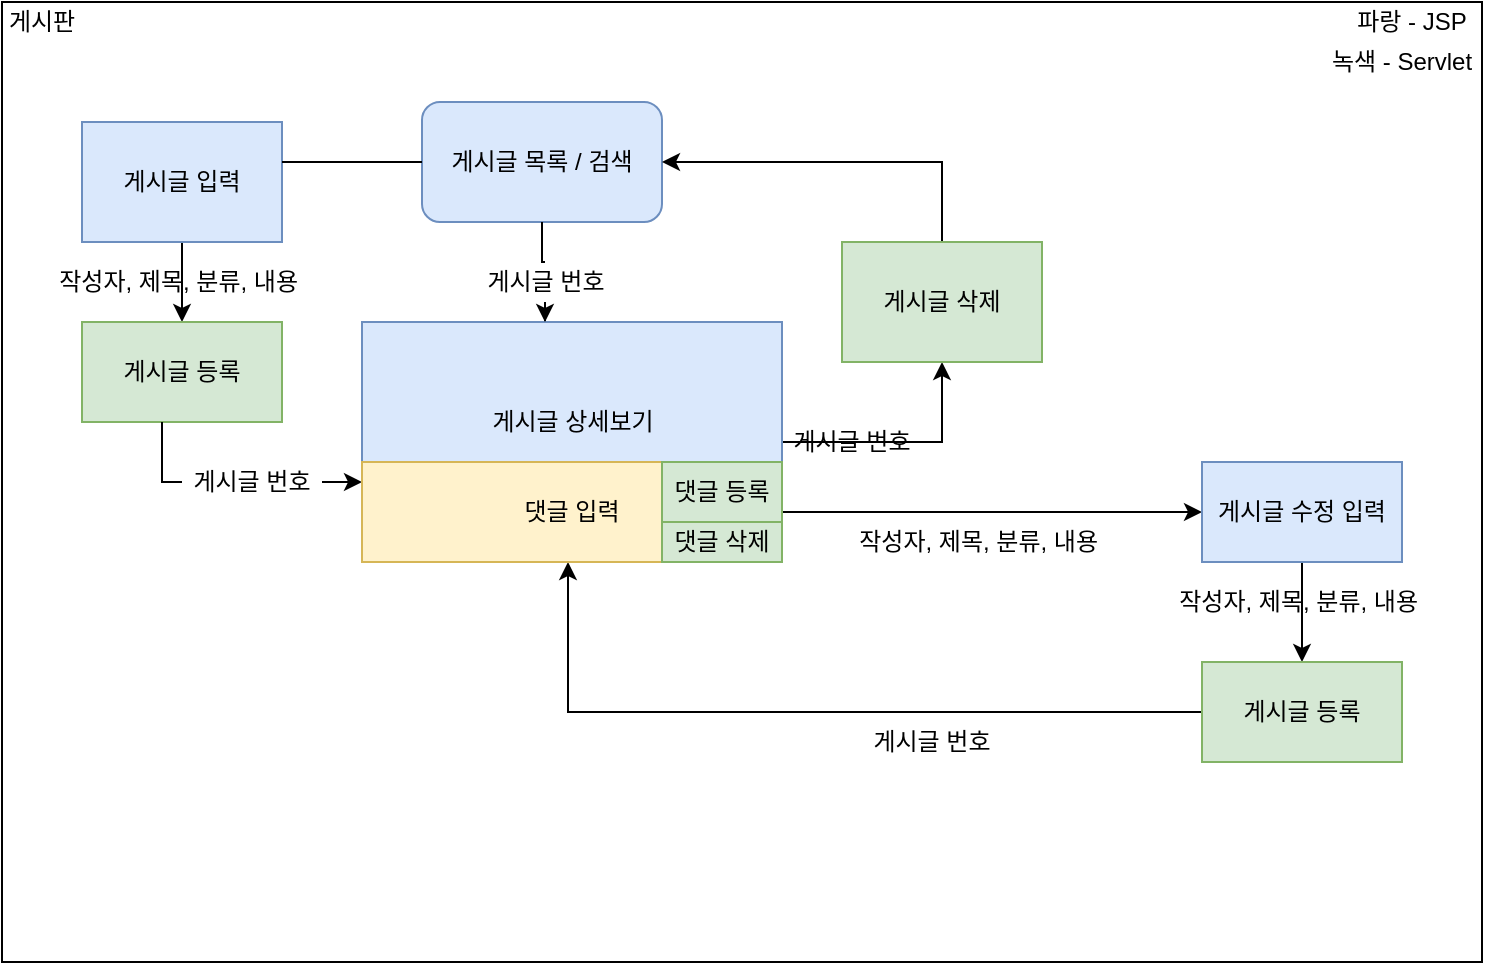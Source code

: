 <mxfile version="14.6.11" type="github">
  <diagram id="2ZToPDOAXy98IyoXF9QN" name="Page-1">
    <mxGraphModel dx="780" dy="1112" grid="1" gridSize="10" guides="1" tooltips="1" connect="1" arrows="1" fold="1" page="1" pageScale="1" pageWidth="827" pageHeight="1169" math="0" shadow="0">
      <root>
        <mxCell id="0" />
        <mxCell id="1" parent="0" />
        <mxCell id="UuxAt-tGR39Ti4SFn06c-1" value="Text" style="text;html=1;strokeColor=none;fillColor=none;align=center;verticalAlign=middle;whiteSpace=wrap;rounded=0;" vertex="1" parent="1">
          <mxGeometry x="80" y="415" width="40" height="20" as="geometry" />
        </mxCell>
        <mxCell id="UuxAt-tGR39Ti4SFn06c-2" value="" style="rounded=0;whiteSpace=wrap;html=1;" vertex="1" parent="1">
          <mxGeometry x="10" y="100" width="740" height="480" as="geometry" />
        </mxCell>
        <mxCell id="UuxAt-tGR39Ti4SFn06c-3" style="edgeStyle=orthogonalEdgeStyle;rounded=0;orthogonalLoop=1;jettySize=auto;html=1;startArrow=none;" edge="1" parent="1" source="UuxAt-tGR39Ti4SFn06c-36" target="UuxAt-tGR39Ti4SFn06c-11">
          <mxGeometry relative="1" as="geometry" />
        </mxCell>
        <mxCell id="UuxAt-tGR39Ti4SFn06c-4" value="게시글 목록 / 검색&lt;br&gt;" style="rounded=1;whiteSpace=wrap;html=1;fillColor=#dae8fc;strokeColor=#6c8ebf;" vertex="1" parent="1">
          <mxGeometry x="220" y="150" width="120" height="60" as="geometry" />
        </mxCell>
        <mxCell id="UuxAt-tGR39Ti4SFn06c-5" style="edgeStyle=orthogonalEdgeStyle;rounded=0;orthogonalLoop=1;jettySize=auto;html=1;exitX=0.5;exitY=1;exitDx=0;exitDy=0;" edge="1" parent="1" source="UuxAt-tGR39Ti4SFn06c-13" target="UuxAt-tGR39Ti4SFn06c-7">
          <mxGeometry relative="1" as="geometry" />
        </mxCell>
        <mxCell id="UuxAt-tGR39Ti4SFn06c-6" value="게시판" style="text;html=1;strokeColor=none;fillColor=none;align=center;verticalAlign=middle;whiteSpace=wrap;rounded=0;" vertex="1" parent="1">
          <mxGeometry x="10" y="100" width="40" height="20" as="geometry" />
        </mxCell>
        <mxCell id="UuxAt-tGR39Ti4SFn06c-7" value="게시글 등록" style="rounded=0;whiteSpace=wrap;html=1;fillColor=#d5e8d4;strokeColor=#82b366;" vertex="1" parent="1">
          <mxGeometry x="50" y="260" width="100" height="50" as="geometry" />
        </mxCell>
        <mxCell id="UuxAt-tGR39Ti4SFn06c-8" value="작성자, 제목, 분류, 내용&amp;nbsp;" style="text;html=1;align=center;verticalAlign=middle;whiteSpace=wrap;rounded=0;" vertex="1" parent="1">
          <mxGeometry x="20" y="230" width="160" height="20" as="geometry" />
        </mxCell>
        <mxCell id="UuxAt-tGR39Ti4SFn06c-9" style="edgeStyle=orthogonalEdgeStyle;rounded=0;orthogonalLoop=1;jettySize=auto;html=1;entryX=0.5;entryY=1;entryDx=0;entryDy=0;strokeColor=#000000;" edge="1" parent="1" source="UuxAt-tGR39Ti4SFn06c-11" target="UuxAt-tGR39Ti4SFn06c-19">
          <mxGeometry relative="1" as="geometry" />
        </mxCell>
        <mxCell id="UuxAt-tGR39Ti4SFn06c-10" style="edgeStyle=orthogonalEdgeStyle;rounded=0;orthogonalLoop=1;jettySize=auto;html=1;strokeColor=#000000;" edge="1" parent="1" source="UuxAt-tGR39Ti4SFn06c-11" target="UuxAt-tGR39Ti4SFn06c-22">
          <mxGeometry relative="1" as="geometry">
            <Array as="points">
              <mxPoint x="430" y="355" />
              <mxPoint x="430" y="355" />
            </Array>
          </mxGeometry>
        </mxCell>
        <mxCell id="UuxAt-tGR39Ti4SFn06c-11" value="" style="rounded=0;whiteSpace=wrap;html=1;strokeColor=#6c8ebf;fillColor=#dae8fc;" vertex="1" parent="1">
          <mxGeometry x="190" y="260" width="210" height="120" as="geometry" />
        </mxCell>
        <mxCell id="UuxAt-tGR39Ti4SFn06c-12" style="edgeStyle=orthogonalEdgeStyle;rounded=0;orthogonalLoop=1;jettySize=auto;html=1;exitX=0.5;exitY=1;exitDx=0;exitDy=0;strokeColor=#000000;" edge="1" parent="1" source="UuxAt-tGR39Ti4SFn06c-6" target="UuxAt-tGR39Ti4SFn06c-6">
          <mxGeometry relative="1" as="geometry" />
        </mxCell>
        <mxCell id="UuxAt-tGR39Ti4SFn06c-13" value="게시글 입력" style="rounded=0;whiteSpace=wrap;html=1;fillColor=#dae8fc;strokeColor=#6c8ebf;" vertex="1" parent="1">
          <mxGeometry x="50" y="160" width="100" height="60" as="geometry" />
        </mxCell>
        <mxCell id="UuxAt-tGR39Ti4SFn06c-14" value="" style="edgeStyle=orthogonalEdgeStyle;rounded=0;orthogonalLoop=1;jettySize=auto;html=1;endArrow=none;" edge="1" parent="1" source="UuxAt-tGR39Ti4SFn06c-4" target="UuxAt-tGR39Ti4SFn06c-13">
          <mxGeometry relative="1" as="geometry">
            <mxPoint x="100" y="350" as="targetPoint" />
            <mxPoint x="200" y="180" as="sourcePoint" />
            <Array as="points">
              <mxPoint x="160" y="180" />
              <mxPoint x="160" y="180" />
            </Array>
          </mxGeometry>
        </mxCell>
        <mxCell id="UuxAt-tGR39Ti4SFn06c-15" value="" style="edgeStyle=orthogonalEdgeStyle;rounded=0;orthogonalLoop=1;jettySize=auto;html=1;strokeColor=#000000;endArrow=none;" edge="1" parent="1" source="UuxAt-tGR39Ti4SFn06c-7" target="UuxAt-tGR39Ti4SFn06c-17">
          <mxGeometry relative="1" as="geometry">
            <mxPoint x="100" y="310" as="sourcePoint" />
            <mxPoint x="177" y="325" as="targetPoint" />
            <Array as="points">
              <mxPoint x="90" y="340" />
            </Array>
          </mxGeometry>
        </mxCell>
        <mxCell id="UuxAt-tGR39Ti4SFn06c-16" style="edgeStyle=orthogonalEdgeStyle;rounded=0;orthogonalLoop=1;jettySize=auto;html=1;" edge="1" parent="1" source="UuxAt-tGR39Ti4SFn06c-17">
          <mxGeometry relative="1" as="geometry">
            <mxPoint x="190" y="340" as="targetPoint" />
          </mxGeometry>
        </mxCell>
        <mxCell id="UuxAt-tGR39Ti4SFn06c-17" value="게시글 번호" style="text;html=1;strokeColor=none;fillColor=none;align=center;verticalAlign=middle;whiteSpace=wrap;rounded=0;" vertex="1" parent="1">
          <mxGeometry x="100" y="330" width="70" height="20" as="geometry" />
        </mxCell>
        <mxCell id="UuxAt-tGR39Ti4SFn06c-18" style="edgeStyle=orthogonalEdgeStyle;rounded=0;orthogonalLoop=1;jettySize=auto;html=1;entryX=1;entryY=0.5;entryDx=0;entryDy=0;strokeColor=#000000;" edge="1" parent="1" source="UuxAt-tGR39Ti4SFn06c-19" target="UuxAt-tGR39Ti4SFn06c-4">
          <mxGeometry relative="1" as="geometry">
            <Array as="points">
              <mxPoint x="480" y="180" />
            </Array>
          </mxGeometry>
        </mxCell>
        <mxCell id="UuxAt-tGR39Ti4SFn06c-19" value="게시글 삭제" style="rounded=0;whiteSpace=wrap;html=1;fillColor=#d5e8d4;strokeColor=#82b366;" vertex="1" parent="1">
          <mxGeometry x="430" y="220" width="100" height="60" as="geometry" />
        </mxCell>
        <mxCell id="UuxAt-tGR39Ti4SFn06c-20" value="게시글 번호" style="text;html=1;strokeColor=none;fillColor=none;align=center;verticalAlign=middle;whiteSpace=wrap;rounded=0;" vertex="1" parent="1">
          <mxGeometry x="400" y="310" width="70" height="20" as="geometry" />
        </mxCell>
        <mxCell id="UuxAt-tGR39Ti4SFn06c-21" value="" style="edgeStyle=orthogonalEdgeStyle;rounded=0;orthogonalLoop=1;jettySize=auto;html=1;strokeColor=#000000;" edge="1" parent="1" source="UuxAt-tGR39Ti4SFn06c-22" target="UuxAt-tGR39Ti4SFn06c-24">
          <mxGeometry relative="1" as="geometry" />
        </mxCell>
        <mxCell id="UuxAt-tGR39Ti4SFn06c-22" value="게시글 수정 입력" style="rounded=0;whiteSpace=wrap;html=1;fillColor=#dae8fc;strokeColor=#6c8ebf;" vertex="1" parent="1">
          <mxGeometry x="610" y="330" width="100" height="50" as="geometry" />
        </mxCell>
        <mxCell id="UuxAt-tGR39Ti4SFn06c-23" value="" style="edgeStyle=orthogonalEdgeStyle;rounded=0;orthogonalLoop=1;jettySize=auto;html=1;strokeColor=#000000;" edge="1" parent="1" source="UuxAt-tGR39Ti4SFn06c-24" target="UuxAt-tGR39Ti4SFn06c-11">
          <mxGeometry relative="1" as="geometry">
            <Array as="points">
              <mxPoint x="293" y="455" />
            </Array>
          </mxGeometry>
        </mxCell>
        <mxCell id="UuxAt-tGR39Ti4SFn06c-24" value="게시글 등록" style="rounded=0;whiteSpace=wrap;html=1;fillColor=#d5e8d4;strokeColor=#82b366;" vertex="1" parent="1">
          <mxGeometry x="610" y="430" width="100" height="50" as="geometry" />
        </mxCell>
        <mxCell id="UuxAt-tGR39Ti4SFn06c-25" value="작성자, 제목, 분류, 내용&amp;nbsp;" style="text;html=1;align=center;verticalAlign=middle;whiteSpace=wrap;rounded=0;" vertex="1" parent="1">
          <mxGeometry x="420" y="360" width="160" height="20" as="geometry" />
        </mxCell>
        <mxCell id="UuxAt-tGR39Ti4SFn06c-26" value="작성자, 제목, 분류, 내용&amp;nbsp;" style="text;html=1;align=center;verticalAlign=middle;whiteSpace=wrap;rounded=0;" vertex="1" parent="1">
          <mxGeometry x="580" y="390" width="160" height="20" as="geometry" />
        </mxCell>
        <mxCell id="UuxAt-tGR39Ti4SFn06c-27" value="게시글 번호" style="text;html=1;strokeColor=none;fillColor=none;align=center;verticalAlign=middle;whiteSpace=wrap;rounded=0;" vertex="1" parent="1">
          <mxGeometry x="440" y="460" width="70" height="20" as="geometry" />
        </mxCell>
        <mxCell id="UuxAt-tGR39Ti4SFn06c-28" value="댓글 입력" style="rounded=0;whiteSpace=wrap;html=1;fillColor=#fff2cc;strokeColor=#d6b656;" vertex="1" parent="1">
          <mxGeometry x="190" y="330" width="210" height="50" as="geometry" />
        </mxCell>
        <mxCell id="UuxAt-tGR39Ti4SFn06c-29" value="댓글 삭제" style="rounded=0;whiteSpace=wrap;html=1;fillColor=#d5e8d4;strokeColor=#82b366;" vertex="1" parent="1">
          <mxGeometry x="340" y="360" width="60" height="20" as="geometry" />
        </mxCell>
        <mxCell id="UuxAt-tGR39Ti4SFn06c-30" value="파랑 - JSP" style="text;html=1;strokeColor=none;fillColor=none;align=center;verticalAlign=middle;whiteSpace=wrap;rounded=0;" vertex="1" parent="1">
          <mxGeometry x="680" y="100" width="70" height="20" as="geometry" />
        </mxCell>
        <mxCell id="UuxAt-tGR39Ti4SFn06c-31" value="녹색 - Servlet" style="text;html=1;strokeColor=none;fillColor=none;align=center;verticalAlign=middle;whiteSpace=wrap;rounded=0;" vertex="1" parent="1">
          <mxGeometry x="670" y="120" width="80" height="20" as="geometry" />
        </mxCell>
        <mxCell id="UuxAt-tGR39Ti4SFn06c-32" value="" style="shape=link;html=1;strokeColor=#000000;" edge="1" parent="1" target="UuxAt-tGR39Ti4SFn06c-11">
          <mxGeometry width="100" relative="1" as="geometry">
            <mxPoint x="190" y="369" as="sourcePoint" />
            <mxPoint x="290" y="369" as="targetPoint" />
          </mxGeometry>
        </mxCell>
        <mxCell id="UuxAt-tGR39Ti4SFn06c-33" value="" style="shape=link;html=1;strokeColor=#000000;" edge="1" parent="1" target="UuxAt-tGR39Ti4SFn06c-11">
          <mxGeometry width="100" relative="1" as="geometry">
            <mxPoint x="190" y="369" as="sourcePoint" />
            <mxPoint x="290" y="369" as="targetPoint" />
          </mxGeometry>
        </mxCell>
        <mxCell id="UuxAt-tGR39Ti4SFn06c-34" value="게시글 상세보기" style="text;html=1;strokeColor=none;fillColor=none;align=center;verticalAlign=middle;whiteSpace=wrap;rounded=0;" vertex="1" parent="1">
          <mxGeometry x="246.5" y="300" width="97" height="20" as="geometry" />
        </mxCell>
        <mxCell id="UuxAt-tGR39Ti4SFn06c-35" value="" style="edgeStyle=orthogonalEdgeStyle;rounded=0;orthogonalLoop=1;jettySize=auto;html=1;" edge="1" parent="1" source="UuxAt-tGR39Ti4SFn06c-36" target="UuxAt-tGR39Ti4SFn06c-11">
          <mxGeometry relative="1" as="geometry">
            <Array as="points">
              <mxPoint x="282" y="260" />
              <mxPoint x="282" y="260" />
            </Array>
          </mxGeometry>
        </mxCell>
        <mxCell id="UuxAt-tGR39Ti4SFn06c-36" value="게시글 번호" style="text;html=1;strokeColor=none;fillColor=none;align=center;verticalAlign=middle;whiteSpace=wrap;rounded=0;" vertex="1" parent="1">
          <mxGeometry x="246.5" y="230" width="70" height="20" as="geometry" />
        </mxCell>
        <mxCell id="UuxAt-tGR39Ti4SFn06c-37" value="" style="edgeStyle=orthogonalEdgeStyle;rounded=0;orthogonalLoop=1;jettySize=auto;html=1;endArrow=none;" edge="1" parent="1" source="UuxAt-tGR39Ti4SFn06c-4" target="UuxAt-tGR39Ti4SFn06c-36">
          <mxGeometry relative="1" as="geometry">
            <mxPoint x="280" y="210" as="sourcePoint" />
            <mxPoint x="295" y="260" as="targetPoint" />
          </mxGeometry>
        </mxCell>
        <mxCell id="UuxAt-tGR39Ti4SFn06c-38" value="댓글 등록" style="rounded=0;whiteSpace=wrap;html=1;fillColor=#d5e8d4;strokeColor=#82b366;" vertex="1" parent="1">
          <mxGeometry x="340" y="330" width="60" height="30" as="geometry" />
        </mxCell>
      </root>
    </mxGraphModel>
  </diagram>
</mxfile>
